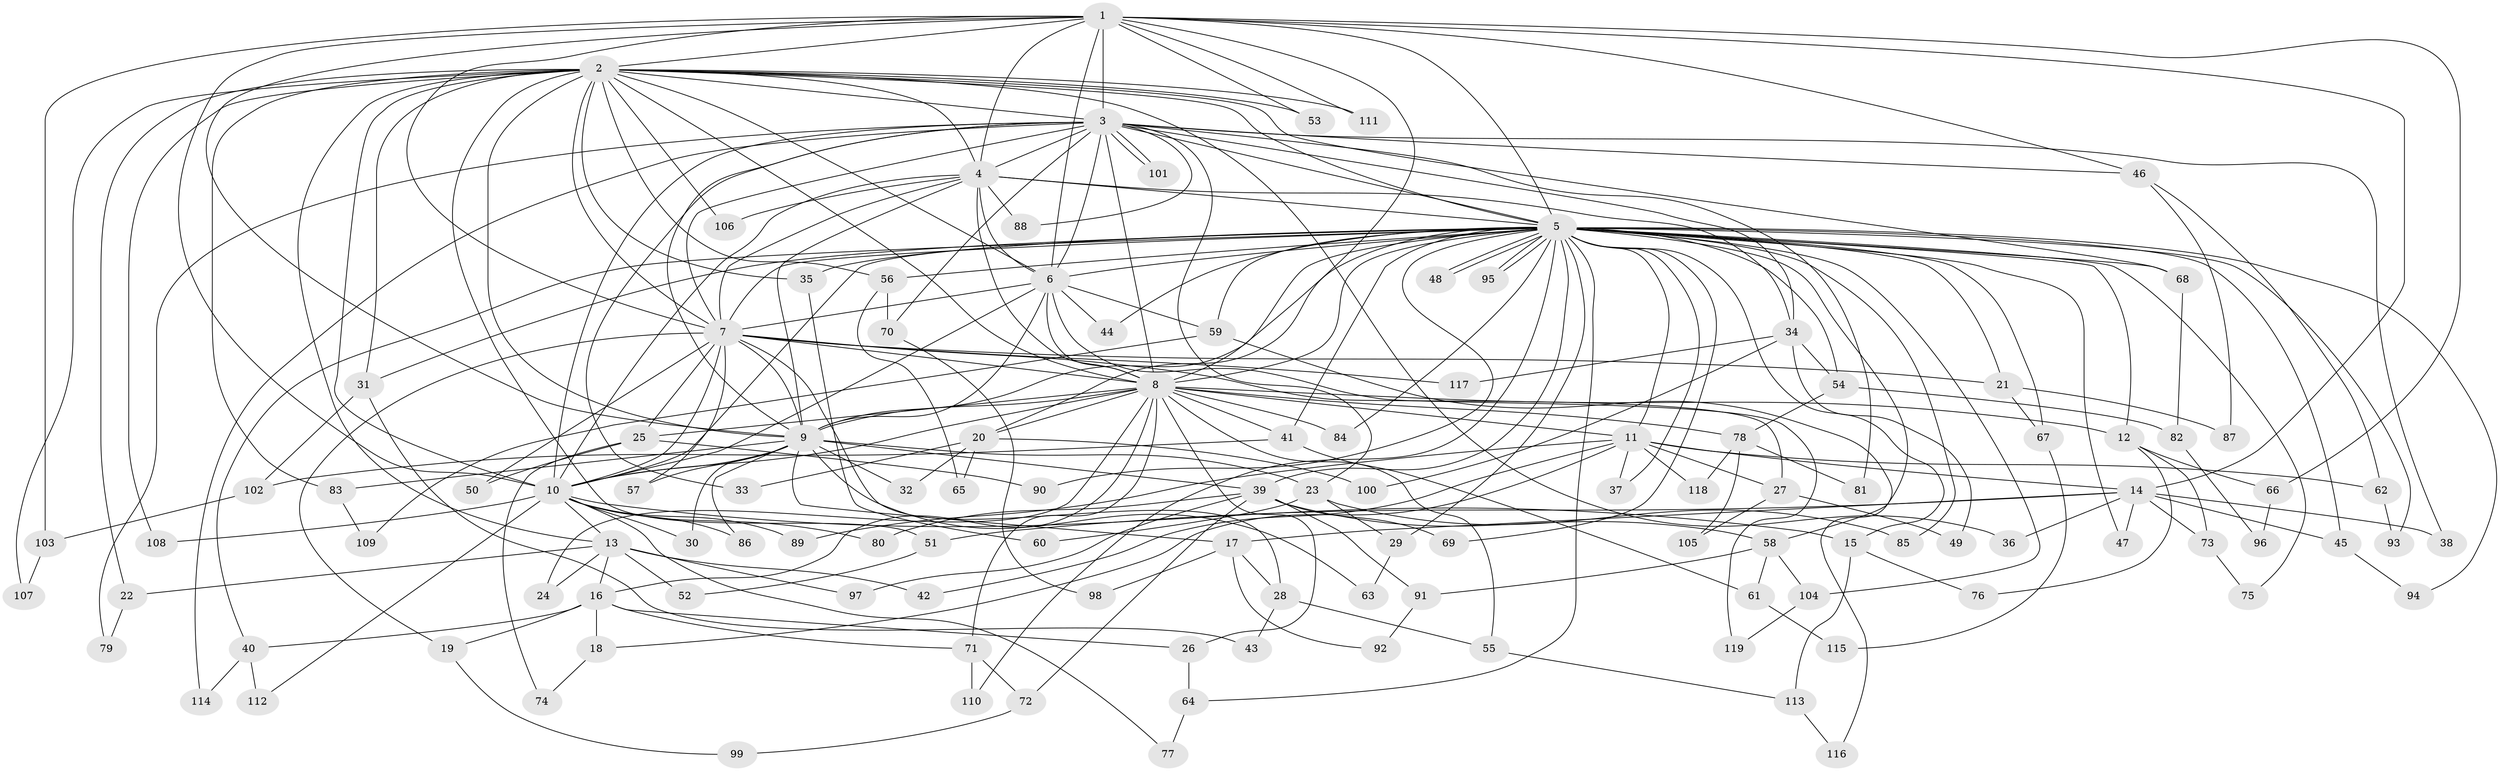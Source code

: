// coarse degree distribution, {24: 0.0136986301369863, 3: 0.3013698630136986, 8: 0.0273972602739726, 7: 0.0136986301369863, 14: 0.0136986301369863, 6: 0.0410958904109589, 2: 0.2054794520547945, 4: 0.1506849315068493, 5: 0.0684931506849315, 10: 0.0273972602739726, 9: 0.0273972602739726, 13: 0.0136986301369863, 38: 0.0136986301369863, 1: 0.0410958904109589, 15: 0.0136986301369863, 18: 0.0136986301369863, 19: 0.0136986301369863}
// Generated by graph-tools (version 1.1) at 2025/36/03/04/25 23:36:21]
// undirected, 119 vertices, 263 edges
graph export_dot {
  node [color=gray90,style=filled];
  1;
  2;
  3;
  4;
  5;
  6;
  7;
  8;
  9;
  10;
  11;
  12;
  13;
  14;
  15;
  16;
  17;
  18;
  19;
  20;
  21;
  22;
  23;
  24;
  25;
  26;
  27;
  28;
  29;
  30;
  31;
  32;
  33;
  34;
  35;
  36;
  37;
  38;
  39;
  40;
  41;
  42;
  43;
  44;
  45;
  46;
  47;
  48;
  49;
  50;
  51;
  52;
  53;
  54;
  55;
  56;
  57;
  58;
  59;
  60;
  61;
  62;
  63;
  64;
  65;
  66;
  67;
  68;
  69;
  70;
  71;
  72;
  73;
  74;
  75;
  76;
  77;
  78;
  79;
  80;
  81;
  82;
  83;
  84;
  85;
  86;
  87;
  88;
  89;
  90;
  91;
  92;
  93;
  94;
  95;
  96;
  97;
  98;
  99;
  100;
  101;
  102;
  103;
  104;
  105;
  106;
  107;
  108;
  109;
  110;
  111;
  112;
  113;
  114;
  115;
  116;
  117;
  118;
  119;
  1 -- 2;
  1 -- 3;
  1 -- 4;
  1 -- 5;
  1 -- 6;
  1 -- 7;
  1 -- 8;
  1 -- 9;
  1 -- 10;
  1 -- 14;
  1 -- 46;
  1 -- 53;
  1 -- 66;
  1 -- 103;
  1 -- 111;
  2 -- 3;
  2 -- 4;
  2 -- 5;
  2 -- 6;
  2 -- 7;
  2 -- 8;
  2 -- 9;
  2 -- 10;
  2 -- 13;
  2 -- 22;
  2 -- 31;
  2 -- 35;
  2 -- 36;
  2 -- 51;
  2 -- 53;
  2 -- 56;
  2 -- 68;
  2 -- 83;
  2 -- 106;
  2 -- 107;
  2 -- 108;
  2 -- 111;
  3 -- 4;
  3 -- 5;
  3 -- 6;
  3 -- 7;
  3 -- 8;
  3 -- 9;
  3 -- 10;
  3 -- 23;
  3 -- 33;
  3 -- 34;
  3 -- 38;
  3 -- 46;
  3 -- 70;
  3 -- 79;
  3 -- 81;
  3 -- 88;
  3 -- 101;
  3 -- 101;
  3 -- 114;
  4 -- 5;
  4 -- 6;
  4 -- 7;
  4 -- 8;
  4 -- 9;
  4 -- 10;
  4 -- 34;
  4 -- 88;
  4 -- 106;
  5 -- 6;
  5 -- 7;
  5 -- 8;
  5 -- 9;
  5 -- 10;
  5 -- 11;
  5 -- 12;
  5 -- 15;
  5 -- 20;
  5 -- 21;
  5 -- 29;
  5 -- 31;
  5 -- 35;
  5 -- 37;
  5 -- 39;
  5 -- 40;
  5 -- 41;
  5 -- 44;
  5 -- 45;
  5 -- 47;
  5 -- 48;
  5 -- 48;
  5 -- 54;
  5 -- 56;
  5 -- 58;
  5 -- 59;
  5 -- 64;
  5 -- 67;
  5 -- 68;
  5 -- 69;
  5 -- 75;
  5 -- 84;
  5 -- 85;
  5 -- 90;
  5 -- 93;
  5 -- 94;
  5 -- 95;
  5 -- 95;
  5 -- 104;
  5 -- 110;
  6 -- 7;
  6 -- 8;
  6 -- 9;
  6 -- 10;
  6 -- 44;
  6 -- 59;
  6 -- 119;
  7 -- 8;
  7 -- 9;
  7 -- 10;
  7 -- 19;
  7 -- 21;
  7 -- 25;
  7 -- 27;
  7 -- 28;
  7 -- 50;
  7 -- 57;
  7 -- 117;
  8 -- 9;
  8 -- 10;
  8 -- 11;
  8 -- 12;
  8 -- 16;
  8 -- 20;
  8 -- 24;
  8 -- 25;
  8 -- 26;
  8 -- 41;
  8 -- 55;
  8 -- 71;
  8 -- 78;
  8 -- 84;
  9 -- 10;
  9 -- 17;
  9 -- 23;
  9 -- 30;
  9 -- 32;
  9 -- 39;
  9 -- 57;
  9 -- 63;
  9 -- 83;
  9 -- 86;
  10 -- 13;
  10 -- 15;
  10 -- 30;
  10 -- 77;
  10 -- 80;
  10 -- 86;
  10 -- 89;
  10 -- 108;
  10 -- 112;
  11 -- 14;
  11 -- 18;
  11 -- 27;
  11 -- 37;
  11 -- 42;
  11 -- 62;
  11 -- 89;
  11 -- 118;
  12 -- 66;
  12 -- 73;
  12 -- 76;
  13 -- 16;
  13 -- 22;
  13 -- 24;
  13 -- 42;
  13 -- 52;
  13 -- 97;
  14 -- 17;
  14 -- 36;
  14 -- 38;
  14 -- 45;
  14 -- 47;
  14 -- 51;
  14 -- 73;
  15 -- 76;
  15 -- 113;
  16 -- 18;
  16 -- 19;
  16 -- 26;
  16 -- 40;
  16 -- 71;
  17 -- 28;
  17 -- 92;
  17 -- 98;
  18 -- 74;
  19 -- 99;
  20 -- 32;
  20 -- 33;
  20 -- 65;
  20 -- 100;
  21 -- 67;
  21 -- 87;
  22 -- 79;
  23 -- 29;
  23 -- 60;
  23 -- 85;
  25 -- 50;
  25 -- 74;
  25 -- 90;
  26 -- 64;
  27 -- 49;
  27 -- 105;
  28 -- 43;
  28 -- 55;
  29 -- 63;
  31 -- 43;
  31 -- 102;
  34 -- 49;
  34 -- 54;
  34 -- 100;
  34 -- 117;
  35 -- 60;
  39 -- 58;
  39 -- 69;
  39 -- 72;
  39 -- 80;
  39 -- 91;
  39 -- 97;
  40 -- 112;
  40 -- 114;
  41 -- 61;
  41 -- 102;
  45 -- 94;
  46 -- 62;
  46 -- 87;
  51 -- 52;
  54 -- 78;
  54 -- 82;
  55 -- 113;
  56 -- 65;
  56 -- 70;
  58 -- 61;
  58 -- 91;
  58 -- 104;
  59 -- 109;
  59 -- 116;
  61 -- 115;
  62 -- 93;
  64 -- 77;
  66 -- 96;
  67 -- 115;
  68 -- 82;
  70 -- 98;
  71 -- 72;
  71 -- 110;
  72 -- 99;
  73 -- 75;
  78 -- 81;
  78 -- 105;
  78 -- 118;
  82 -- 96;
  83 -- 109;
  91 -- 92;
  102 -- 103;
  103 -- 107;
  104 -- 119;
  113 -- 116;
}
